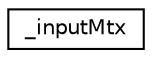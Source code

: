 digraph "Graphical Class Hierarchy"
{
  edge [fontname="Helvetica",fontsize="10",labelfontname="Helvetica",labelfontsize="10"];
  node [fontname="Helvetica",fontsize="10",shape=record];
  rankdir="LR";
  Node1 [label="_inputMtx",height=0.2,width=0.4,color="black", fillcolor="white", style="filled",URL="$struct__inputMtx.html"];
}
